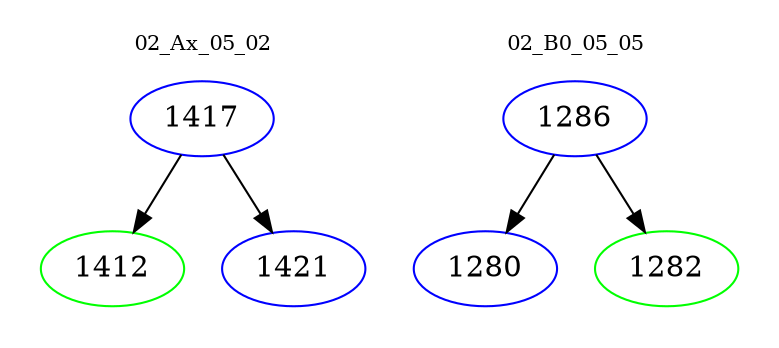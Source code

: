 digraph{
subgraph cluster_0 {
color = white
label = "02_Ax_05_02";
fontsize=10;
T0_1417 [label="1417", color="blue"]
T0_1417 -> T0_1412 [color="black"]
T0_1412 [label="1412", color="green"]
T0_1417 -> T0_1421 [color="black"]
T0_1421 [label="1421", color="blue"]
}
subgraph cluster_1 {
color = white
label = "02_B0_05_05";
fontsize=10;
T1_1286 [label="1286", color="blue"]
T1_1286 -> T1_1280 [color="black"]
T1_1280 [label="1280", color="blue"]
T1_1286 -> T1_1282 [color="black"]
T1_1282 [label="1282", color="green"]
}
}
